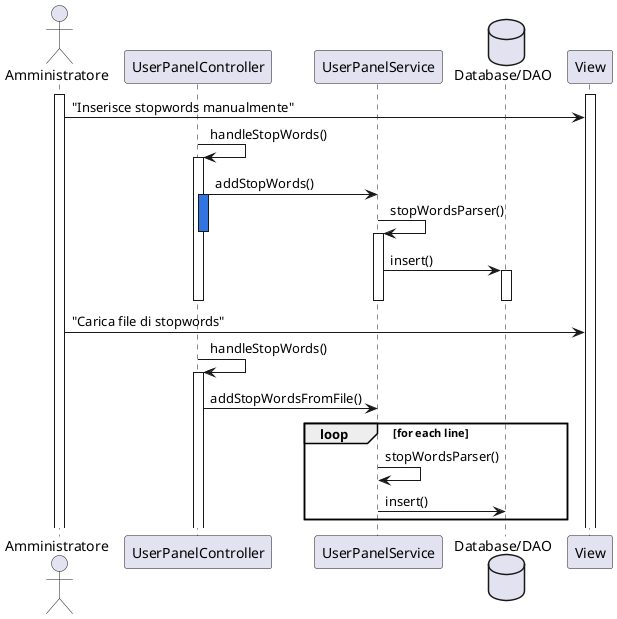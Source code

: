 @startuml
actor Amministratore
participant UserPanelController
participant UserPanelService
database "Database/DAO" as DB
participant View

activate Amministratore
activate View
Amministratore -> View : "Inserisce stopwords manualmente"
UserPanelController -> UserPanelController : handleStopWords()
activate UserPanelController

UserPanelController -> UserPanelService :addStopWords()
activate UserPanelController #3375E0

UserPanelService -> UserPanelService : stopWordsParser()


deactivate UserPanelController
activate UserPanelService
UserPanelService -> DB : insert()

activate DB

deactivate UserPanelService
deactivate UserPanelController
deactivate DB
Amministratore -> View : "Carica file di stopwords"
UserPanelController -> UserPanelController : handleStopWords()
activate UserPanelController
UserPanelController -> UserPanelService : addStopWordsFromFile()
loop for each line
    UserPanelService -> UserPanelService : stopWordsParser()
    UserPanelService -> DB : insert()
end
@enduml

